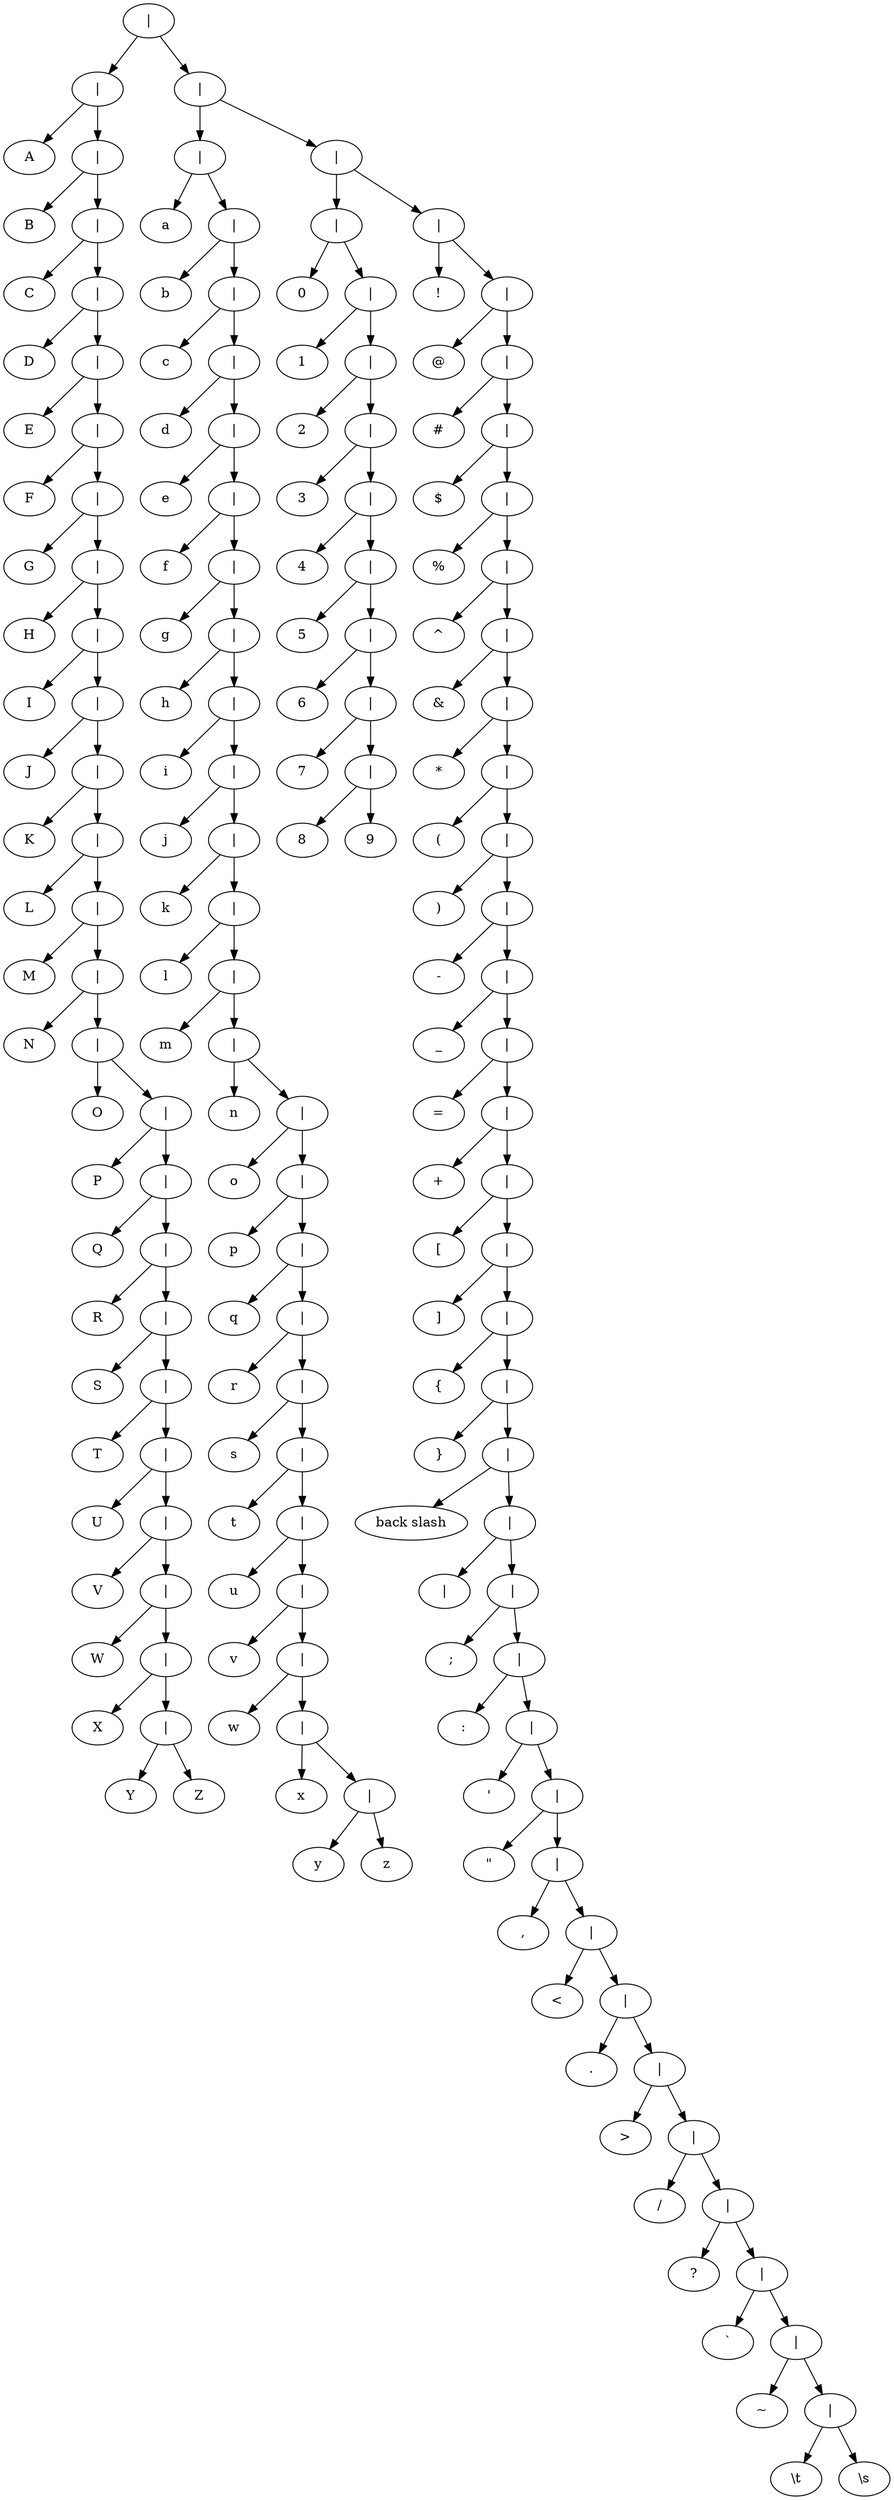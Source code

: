 //	File[/Users/lee/Main/Proj/On_BJTU/Compiler_Projects/LiaLEX/regex_analyze.cpp] Line[315]	2022-09-29 19:30
digraph Line_Comment_Legal_Ch { 
1 [label = "|" ] 
2 [label = "|" ] 
3 [label = "A" ] 
2 -> 3 
4 [label = "|" ] 
5 [label = "B" ] 
4 -> 5 
6 [label = "|" ] 
7 [label = "C" ] 
6 -> 7 
8 [label = "|" ] 
9 [label = "D" ] 
8 -> 9 
10 [label = "|" ] 
11 [label = "E" ] 
10 -> 11 
12 [label = "|" ] 
13 [label = "F" ] 
12 -> 13 
14 [label = "|" ] 
15 [label = "G" ] 
14 -> 15 
16 [label = "|" ] 
17 [label = "H" ] 
16 -> 17 
18 [label = "|" ] 
19 [label = "I" ] 
18 -> 19 
20 [label = "|" ] 
21 [label = "J" ] 
20 -> 21 
22 [label = "|" ] 
23 [label = "K" ] 
22 -> 23 
24 [label = "|" ] 
25 [label = "L" ] 
24 -> 25 
26 [label = "|" ] 
27 [label = "M" ] 
26 -> 27 
28 [label = "|" ] 
29 [label = "N" ] 
28 -> 29 
30 [label = "|" ] 
31 [label = "O" ] 
30 -> 31 
32 [label = "|" ] 
33 [label = "P" ] 
32 -> 33 
34 [label = "|" ] 
35 [label = "Q" ] 
34 -> 35 
36 [label = "|" ] 
37 [label = "R" ] 
36 -> 37 
38 [label = "|" ] 
39 [label = "S" ] 
38 -> 39 
40 [label = "|" ] 
41 [label = "T" ] 
40 -> 41 
42 [label = "|" ] 
43 [label = "U" ] 
42 -> 43 
44 [label = "|" ] 
45 [label = "V" ] 
44 -> 45 
46 [label = "|" ] 
47 [label = "W" ] 
46 -> 47 
48 [label = "|" ] 
49 [label = "X" ] 
48 -> 49 
50 [label = "|" ] 
51 [label = "Y" ] 
50 -> 51 
52 [label = "Z" ] 
50 -> 52 
48 -> 50 
46 -> 48 
44 -> 46 
42 -> 44 
40 -> 42 
38 -> 40 
36 -> 38 
34 -> 36 
32 -> 34 
30 -> 32 
28 -> 30 
26 -> 28 
24 -> 26 
22 -> 24 
20 -> 22 
18 -> 20 
16 -> 18 
14 -> 16 
12 -> 14 
10 -> 12 
8 -> 10 
6 -> 8 
4 -> 6 
2 -> 4 
1 -> 2 
53 [label = "|" ] 
54 [label = "|" ] 
55 [label = "a" ] 
54 -> 55 
56 [label = "|" ] 
57 [label = "b" ] 
56 -> 57 
58 [label = "|" ] 
59 [label = "c" ] 
58 -> 59 
60 [label = "|" ] 
61 [label = "d" ] 
60 -> 61 
62 [label = "|" ] 
63 [label = "e" ] 
62 -> 63 
64 [label = "|" ] 
65 [label = "f" ] 
64 -> 65 
66 [label = "|" ] 
67 [label = "g" ] 
66 -> 67 
68 [label = "|" ] 
69 [label = "h" ] 
68 -> 69 
70 [label = "|" ] 
71 [label = "i" ] 
70 -> 71 
72 [label = "|" ] 
73 [label = "j" ] 
72 -> 73 
74 [label = "|" ] 
75 [label = "k" ] 
74 -> 75 
76 [label = "|" ] 
77 [label = "l" ] 
76 -> 77 
78 [label = "|" ] 
79 [label = "m" ] 
78 -> 79 
80 [label = "|" ] 
81 [label = "n" ] 
80 -> 81 
82 [label = "|" ] 
83 [label = "o" ] 
82 -> 83 
84 [label = "|" ] 
85 [label = "p" ] 
84 -> 85 
86 [label = "|" ] 
87 [label = "q" ] 
86 -> 87 
88 [label = "|" ] 
89 [label = "r" ] 
88 -> 89 
90 [label = "|" ] 
91 [label = "s" ] 
90 -> 91 
92 [label = "|" ] 
93 [label = "t" ] 
92 -> 93 
94 [label = "|" ] 
95 [label = "u" ] 
94 -> 95 
96 [label = "|" ] 
97 [label = "v" ] 
96 -> 97 
98 [label = "|" ] 
99 [label = "w" ] 
98 -> 99 
100 [label = "|" ] 
101 [label = "x" ] 
100 -> 101 
102 [label = "|" ] 
103 [label = "y" ] 
102 -> 103 
104 [label = "z" ] 
102 -> 104 
100 -> 102 
98 -> 100 
96 -> 98 
94 -> 96 
92 -> 94 
90 -> 92 
88 -> 90 
86 -> 88 
84 -> 86 
82 -> 84 
80 -> 82 
78 -> 80 
76 -> 78 
74 -> 76 
72 -> 74 
70 -> 72 
68 -> 70 
66 -> 68 
64 -> 66 
62 -> 64 
60 -> 62 
58 -> 60 
56 -> 58 
54 -> 56 
53 -> 54 
105 [label = "|" ] 
106 [label = "|" ] 
107 [label = "0" ] 
106 -> 107 
108 [label = "|" ] 
109 [label = "1" ] 
108 -> 109 
110 [label = "|" ] 
111 [label = "2" ] 
110 -> 111 
112 [label = "|" ] 
113 [label = "3" ] 
112 -> 113 
114 [label = "|" ] 
115 [label = "4" ] 
114 -> 115 
116 [label = "|" ] 
117 [label = "5" ] 
116 -> 117 
118 [label = "|" ] 
119 [label = "6" ] 
118 -> 119 
120 [label = "|" ] 
121 [label = "7" ] 
120 -> 121 
122 [label = "|" ] 
123 [label = "8" ] 
122 -> 123 
124 [label = "9" ] 
122 -> 124 
120 -> 122 
118 -> 120 
116 -> 118 
114 -> 116 
112 -> 114 
110 -> 112 
108 -> 110 
106 -> 108 
105 -> 106 
125 [label = "|" ] 
126 [label = "!" ] 
125 -> 126 
127 [label = "|" ] 
128 [label = "@" ] 
127 -> 128 
129 [label = "|" ] 
130 [label = "#" ] 
129 -> 130 
131 [label = "|" ] 
132 [label = "$" ] 
131 -> 132 
133 [label = "|" ] 
134 [label = "%" ] 
133 -> 134 
135 [label = "|" ] 
136 [label = "^" ] 
135 -> 136 
137 [label = "|" ] 
138 [label = "&" ] 
137 -> 138 
139 [label = "|" ] 
140 [label = "*" ] 
139 -> 140 
141 [label = "|" ] 
142 [label = "(" ] 
141 -> 142 
143 [label = "|" ] 
144 [label = ")" ] 
143 -> 144 
145 [label = "|" ] 
146 [label = "-" ] 
145 -> 146 
147 [label = "|" ] 
148 [label = "_" ] 
147 -> 148 
149 [label = "|" ] 
150 [label = "=" ] 
149 -> 150 
151 [label = "|" ] 
152 [label = "+" ] 
151 -> 152 
153 [label = "|" ] 
154 [label = "[" ] 
153 -> 154 
155 [label = "|" ] 
156 [label = "]" ] 
155 -> 156 
157 [label = "|" ] 
158 [label = "{" ] 
157 -> 158 
159 [label = "|" ] 
160 [label = "}" ] 
159 -> 160 
161 [label = "|" ] 
162 [label = "back slash" ] 
161 -> 162 
163 [label = "|" ] 
164 [label = "|" ] 
163 -> 164 
165 [label = "|" ] 
166 [label = ";" ] 
165 -> 166 
167 [label = "|" ] 
168 [label = ":" ] 
167 -> 168 
169 [label = "|" ] 
170 [label = "'" ] 
169 -> 170 
171 [label = "|" ] 
172 [label = "\"" ] 
171 -> 172 
173 [label = "|" ] 
174 [label = "," ] 
173 -> 174 
175 [label = "|" ] 
176 [label = "<" ] 
175 -> 176 
177 [label = "|" ] 
178 [label = "." ] 
177 -> 178 
179 [label = "|" ] 
180 [label = ">" ] 
179 -> 180 
181 [label = "|" ] 
182 [label = "/" ] 
181 -> 182 
183 [label = "|" ] 
184 [label = "?" ] 
183 -> 184 
185 [label = "|" ] 
186 [label = "`" ] 
185 -> 186 
187 [label = "|" ] 
188 [label = "~" ] 
187 -> 188 
189 [label = "|" ] 
190 [label = "\\t" ] 
189 -> 190 
191 [label = "\\s" ] 
189 -> 191 
187 -> 189 
185 -> 187 
183 -> 185 
181 -> 183 
179 -> 181 
177 -> 179 
175 -> 177 
173 -> 175 
171 -> 173 
169 -> 171 
167 -> 169 
165 -> 167 
163 -> 165 
161 -> 163 
159 -> 161 
157 -> 159 
155 -> 157 
153 -> 155 
151 -> 153 
149 -> 151 
147 -> 149 
145 -> 147 
143 -> 145 
141 -> 143 
139 -> 141 
137 -> 139 
135 -> 137 
133 -> 135 
131 -> 133 
129 -> 131 
127 -> 129 
125 -> 127 
105 -> 125 
53 -> 105 
1 -> 53 
} 
